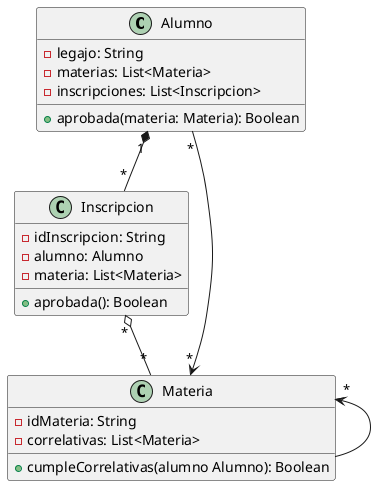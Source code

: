 @startuml
'https://plantuml.com/class-diagram

Alumno "1" *-- "*" Inscripcion
Inscripcion "*" o--	"*" Materia
Materia "*" <-- "*" Alumno
Materia "*" <-- Materia

class Materia{
   -idMateria: String
   -correlativas: List<Materia>
   +cumpleCorrelativas(alumno Alumno): Boolean
}

class Alumno{
    -legajo: String
    -materias: List<Materia>
    -inscripciones: List<Inscripcion>
    +aprobada(materia: Materia): Boolean
}

class Inscripcion{
    -idInscripcion: String
    -alumno: Alumno
    -materia: List<Materia>
    +aprobada(): Boolean
}

@enduml